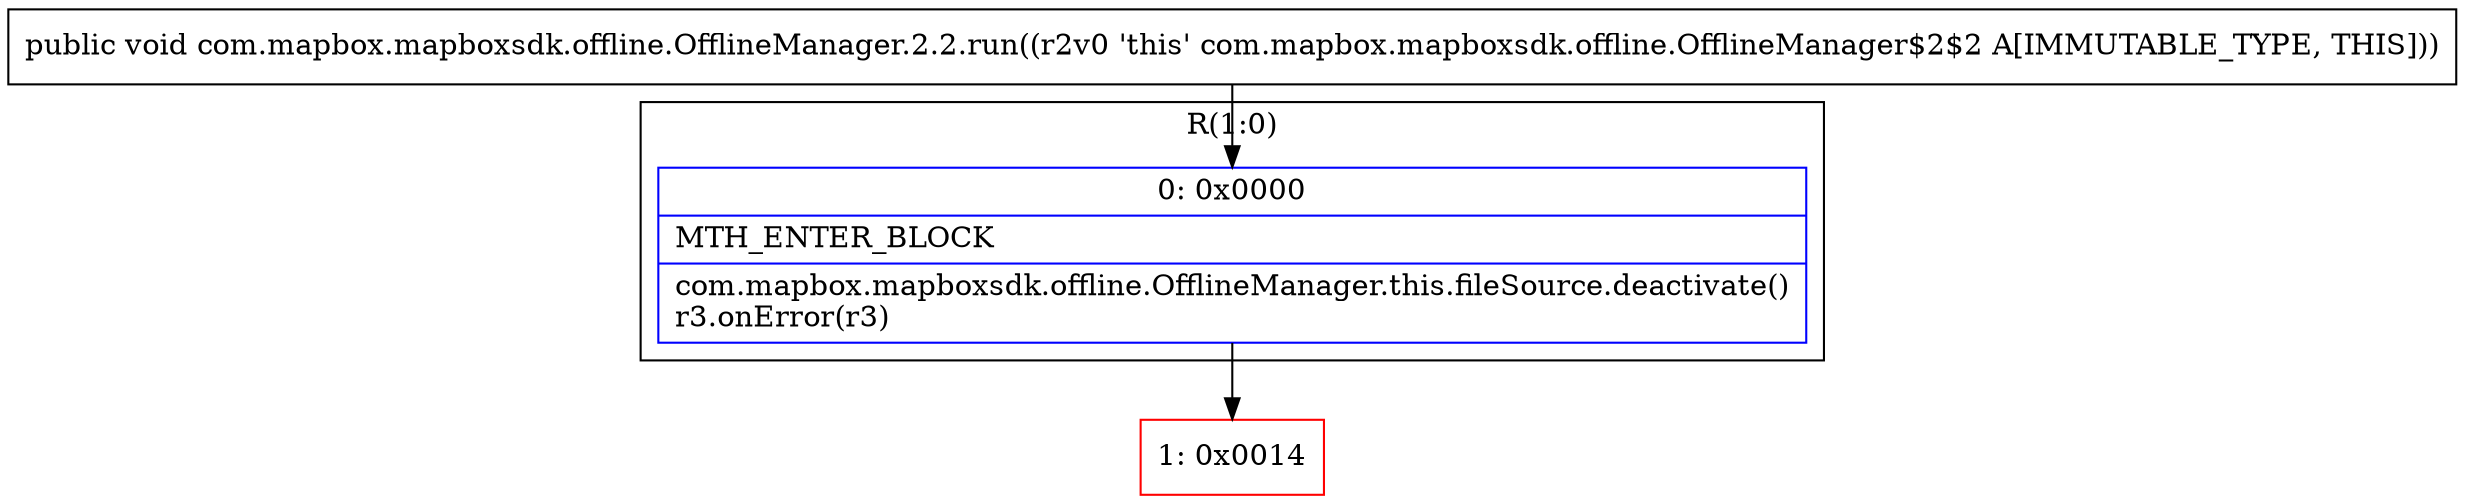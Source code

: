 digraph "CFG forcom.mapbox.mapboxsdk.offline.OfflineManager.2.2.run()V" {
subgraph cluster_Region_2093976359 {
label = "R(1:0)";
node [shape=record,color=blue];
Node_0 [shape=record,label="{0\:\ 0x0000|MTH_ENTER_BLOCK\l|com.mapbox.mapboxsdk.offline.OfflineManager.this.fileSource.deactivate()\lr3.onError(r3)\l}"];
}
Node_1 [shape=record,color=red,label="{1\:\ 0x0014}"];
MethodNode[shape=record,label="{public void com.mapbox.mapboxsdk.offline.OfflineManager.2.2.run((r2v0 'this' com.mapbox.mapboxsdk.offline.OfflineManager$2$2 A[IMMUTABLE_TYPE, THIS])) }"];
MethodNode -> Node_0;
Node_0 -> Node_1;
}

